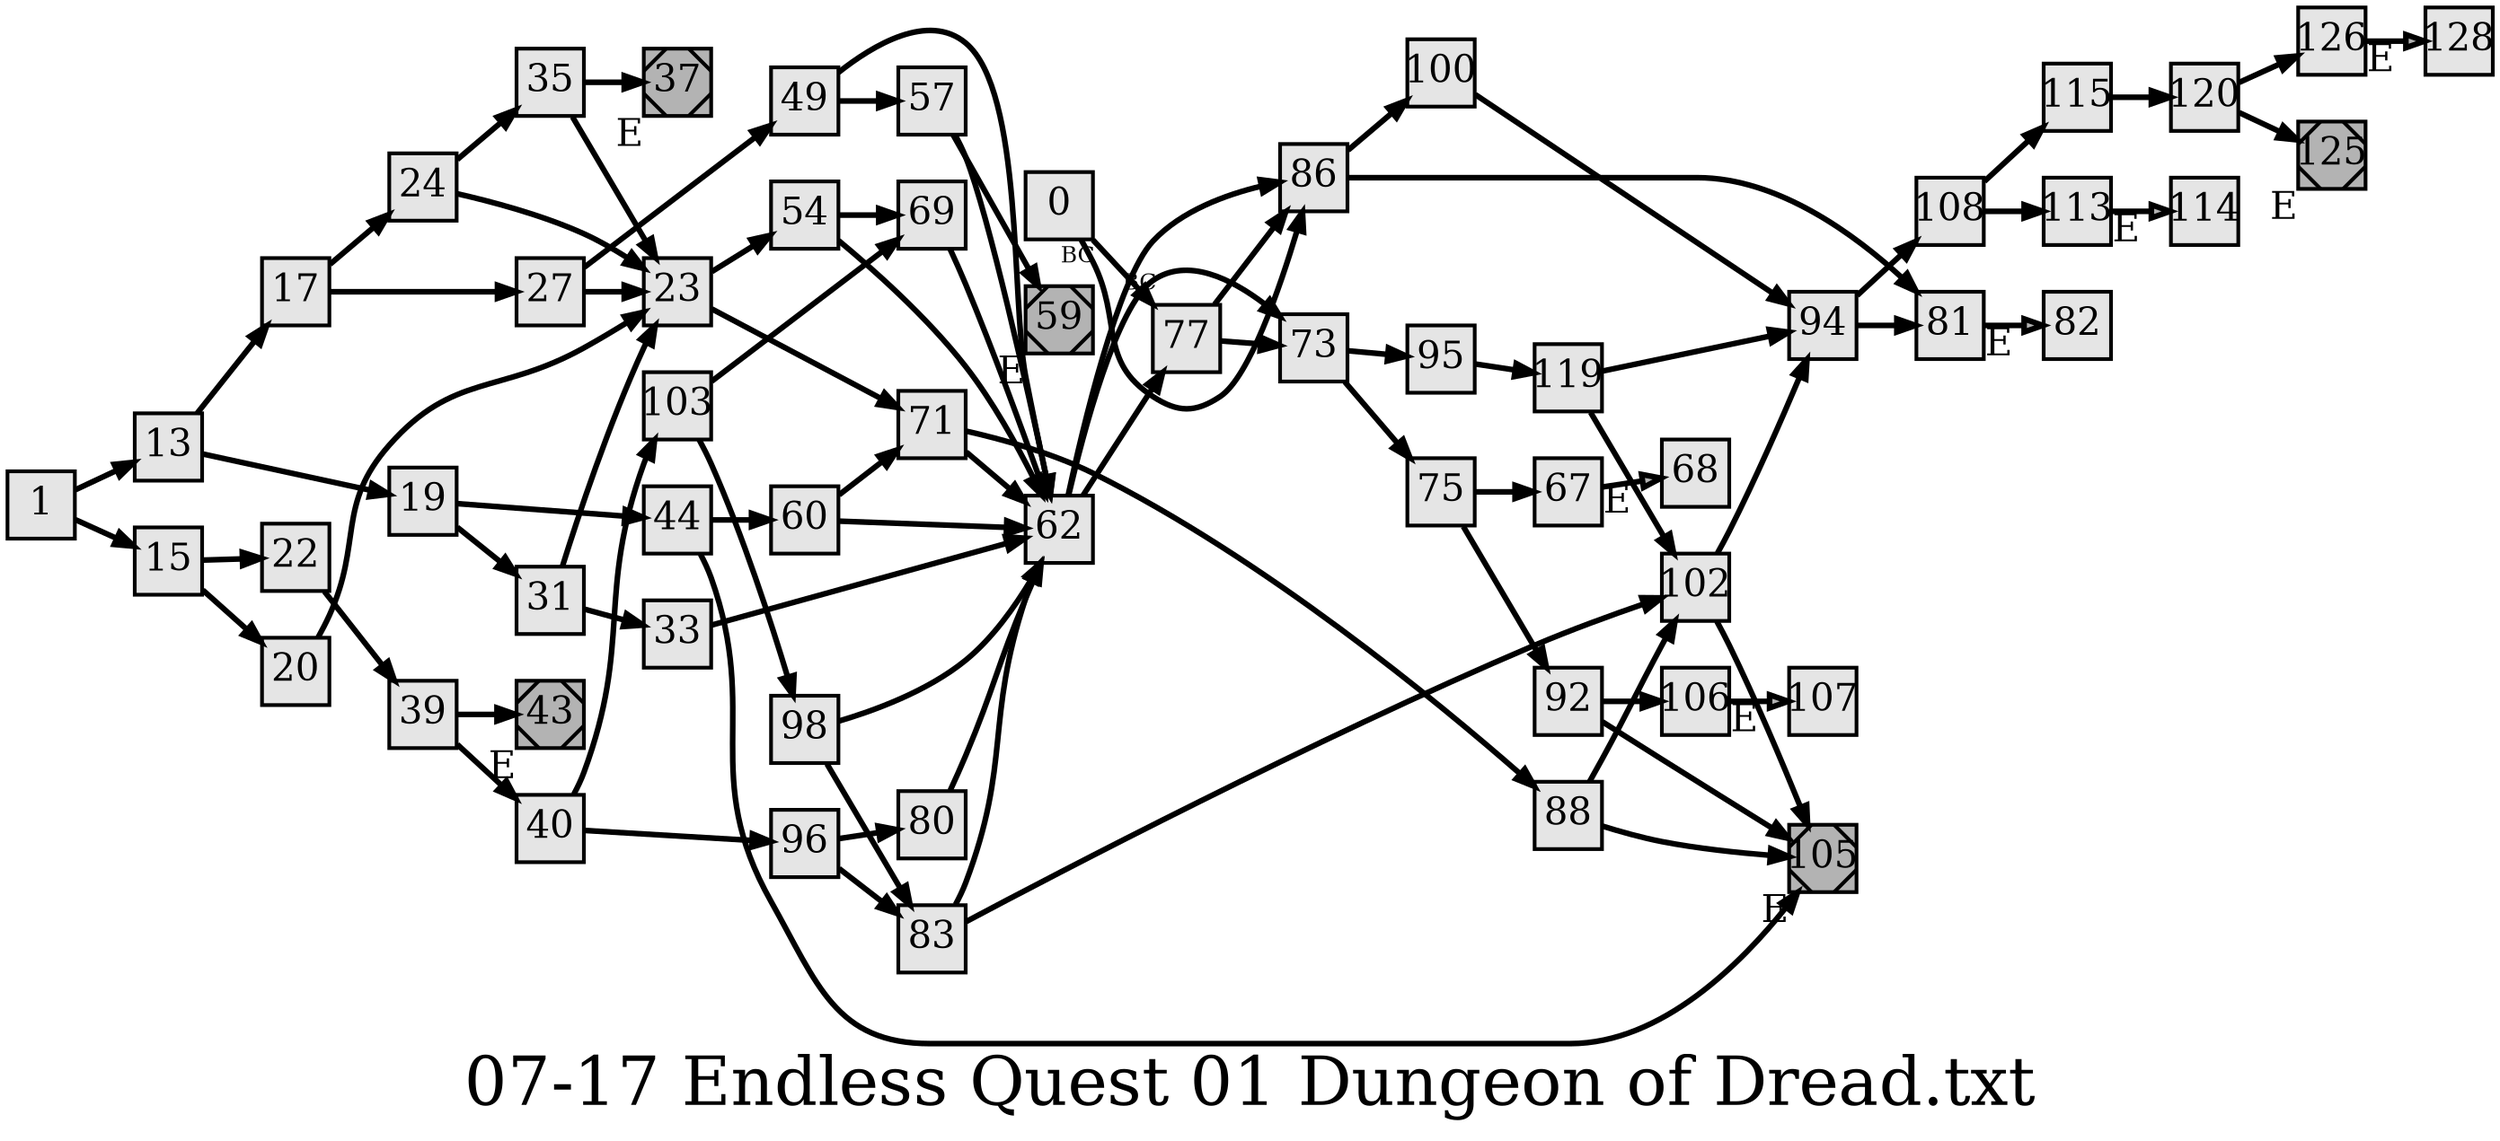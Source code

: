 digraph g{
  graph [ label="07-17 Endless Quest 01 Dungeon of Dread.txt" rankdir=LR, ordering=out, fontsize=36, nodesep="0.35", ranksep="0.45"];
  node  [shape=rect, penwidth=2, fontsize=20, style=filled, fillcolor=grey90, margin="0,0", labelfloat=true, regular=true, fixedsize=true];
  edge  [labelfloat=true, penwidth=3, fontsize=12];

  0 -> 77	[ xlabel="BC" ];
  0 -> 86	[ xlabel="BC" ];
  1 -> 13;
  1 -> 15;
  13 -> 17;
  13 -> 19;
  15 -> 22;
  15 -> 20;
  17 -> 24;
  17 -> 27;
  19 -> 44;
  19 -> 31;
  20 -> 23;
  22 -> 39;
  23 -> 54;
  23 -> 71;
  24 -> 35;
  24 -> 23;
  27 -> 49;
  27 -> 23;
  31 -> 23;
  31 -> 33;
  33 -> 62;
  35 -> 37;
  35 -> 23;
  37	[ xlabel="E", shape=Msquare, fontsize=20, fillcolor=grey70 ];
  39 -> 40;
  39 -> 43;
  40 -> 103;
  40 -> 96;
  43	[ xlabel="E", shape=Msquare, fontsize=20, fillcolor=grey70 ];
  44 -> 60;
  44 -> 105;
  49 -> 62;
  49 -> 57;
  54 -> 69;
  54 -> 62;
  57 -> 59;
  57 -> 62;
  59	[ xlabel="E", shape=Msquare, fontsize=20, fillcolor=grey70 ];
  60 -> 71;
  60 -> 62;
  62 -> 86;
  62 -> 73;
  62 -> 77;
  67 -> 68	[ xlabel="E", shape=Msquare, fontsize=20, fillcolor=grey70 ];
  69 -> 62;
  71 -> 88;
  71 -> 62;
  73 -> 95;
  73 -> 75;
  75 -> 67;
  75 -> 92;
  77 -> 86;
  77 -> 73;
  80 -> 62;
  81 -> 82	[ xlabel="E", shape=Msquare, fontsize=20, fillcolor=grey70 ];
  83 -> 62;
  83 -> 102;
  86 -> 100;
  86 -> 81;
  88 -> 102;
  88 -> 105;
  92 -> 106;
  92 -> 105;
  94 -> 108;
  94 -> 81;
  95 -> 119;
  96 -> 80;
  96 -> 83;
  98 -> 62;
  98 -> 83;
  100 -> 94;
  102 -> 94;
  102 -> 105;
  103 -> 69;
  103 -> 98;
  105	[ xlabel="E", shape=Msquare, fontsize=20, fillcolor=grey70 ];
  106 -> 107	[ xlabel="E", shape=Msquare, fontsize=20, fillcolor=grey70 ];
  108 -> 115;
  108 -> 113;
  113 -> 114	[ xlabel="E", shape=Msquare, fontsize=20, fillcolor=grey70 ];
  115 -> 120;
  119 -> 94;
  119 -> 102;
  120 -> 126;
  120 -> 125;
  125	[ xlabel="E", shape=Msquare, fontsize=20, fillcolor=grey70 ];
  126 -> 128	[ xlabel="E", shape=Msquare, fontsize=20, fillcolor=grey70 ];
}

